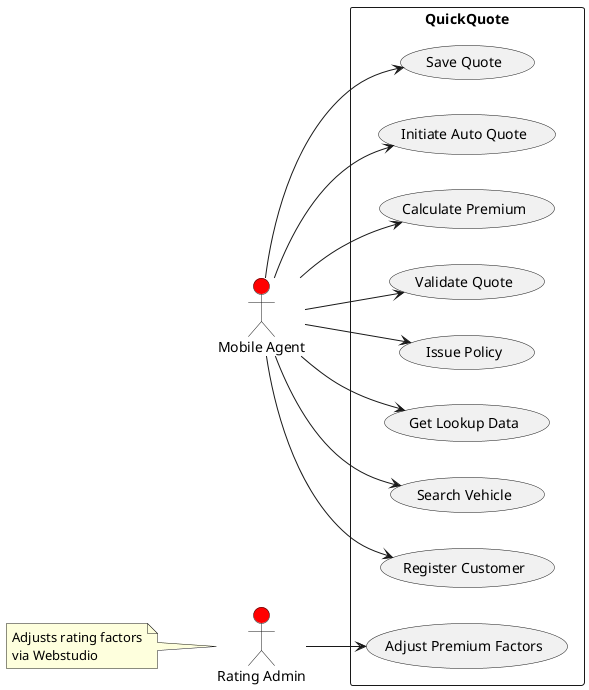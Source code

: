 @startuml
left to right direction

:Rating Admin: as Admin #red
:Mobile Agent: as User #red

rectangle QuickQuote {
    (Adjust Premium Factors) as (PremiumAdj)
    (Initiate Auto Quote) as (QuoteInit)
    (Calculate Premium) as (QuoteRating)
    (Validate Quote) as (QuoteValidation)
    (Issue Policy) as (PolicyIssuance)
    (Get Lookup Data) as (Lookup)
    (Search Vehicle) as (Vehicle)
    (Register Customer) as (Customer)
    (Save Quote) as (QuoteSave)
}

User --> (QuoteInit)
User --> (QuoteRating)
User --> (PolicyIssuance)
User --> (Lookup)
User --> (Vehicle)
User --> (QuoteValidation)
User --> (Customer)
User --> (QuoteSave)

Admin --> (PremiumAdj)

note left of (Admin)
Adjusts rating factors
via Webstudio
end note
@enduml